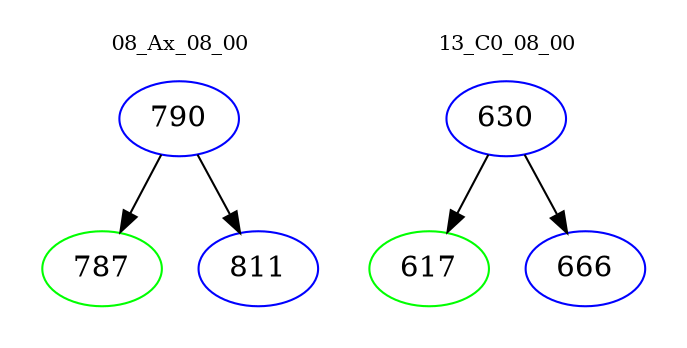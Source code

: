 digraph{
subgraph cluster_0 {
color = white
label = "08_Ax_08_00";
fontsize=10;
T0_790 [label="790", color="blue"]
T0_790 -> T0_787 [color="black"]
T0_787 [label="787", color="green"]
T0_790 -> T0_811 [color="black"]
T0_811 [label="811", color="blue"]
}
subgraph cluster_1 {
color = white
label = "13_C0_08_00";
fontsize=10;
T1_630 [label="630", color="blue"]
T1_630 -> T1_617 [color="black"]
T1_617 [label="617", color="green"]
T1_630 -> T1_666 [color="black"]
T1_666 [label="666", color="blue"]
}
}
